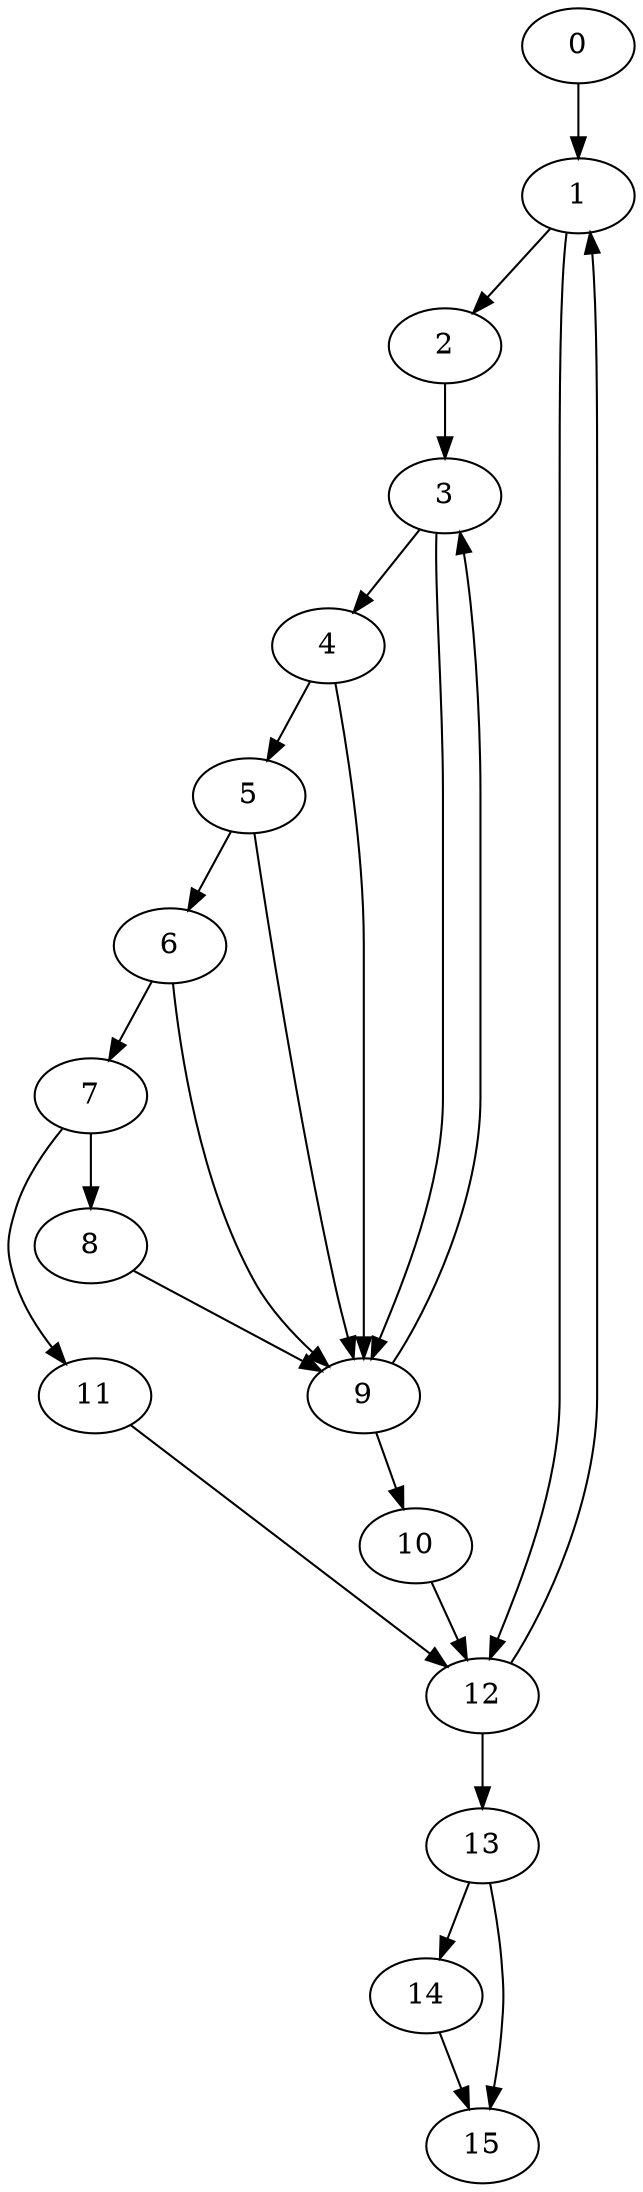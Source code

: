 digraph {
	0
	1
	2
	3
	4
	5
	6
	7
	8
	9
	10
	11
	12
	13
	14
	15
	3 -> 4
	6 -> 7
	3 -> 9
	4 -> 9
	5 -> 9
	6 -> 9
	8 -> 9
	7 -> 11
	12 -> 1
	0 -> 1
	5 -> 6
	7 -> 8
	9 -> 10
	1 -> 2
	1 -> 12
	10 -> 12
	11 -> 12
	12 -> 13
	13 -> 14
	4 -> 5
	2 -> 3
	9 -> 3
	13 -> 15
	14 -> 15
}
